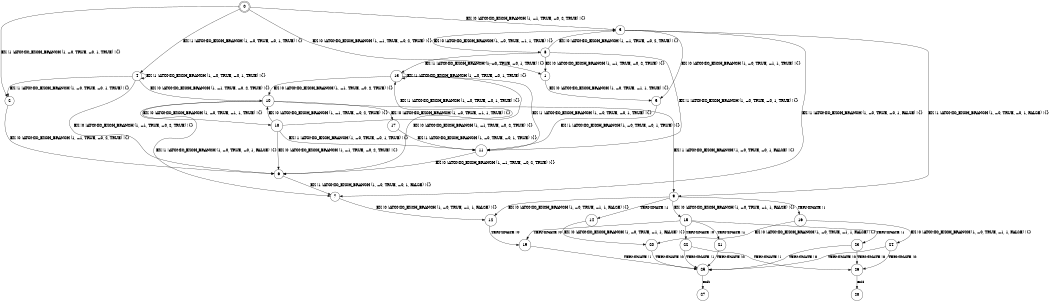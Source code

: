 digraph BCG {
size = "7, 10.5";
center = TRUE;
node [shape = circle];
0 [peripheries = 2];
0 -> 1 [label = "EX !0 !ATOMIC_EXCH_BRANCH (1, +1, TRUE, +0, 2, TRUE) !{}"];
0 -> 2 [label = "EX !1 !ATOMIC_EXCH_BRANCH (1, +0, TRUE, +0, 1, TRUE) !{}"];
0 -> 3 [label = "EX !0 !ATOMIC_EXCH_BRANCH (1, +1, TRUE, +0, 2, TRUE) !{}"];
0 -> 4 [label = "EX !1 !ATOMIC_EXCH_BRANCH (1, +0, TRUE, +0, 1, TRUE) !{}"];
1 -> 5 [label = "EX !0 !ATOMIC_EXCH_BRANCH (1, +0, TRUE, +1, 1, TRUE) !{}"];
2 -> 6 [label = "EX !0 !ATOMIC_EXCH_BRANCH (1, +1, TRUE, +0, 2, TRUE) !{}"];
3 -> 5 [label = "EX !0 !ATOMIC_EXCH_BRANCH (1, +0, TRUE, +1, 1, TRUE) !{}"];
3 -> 7 [label = "EX !1 !ATOMIC_EXCH_BRANCH (1, +0, TRUE, +0, 1, FALSE) !{}"];
3 -> 8 [label = "EX !0 !ATOMIC_EXCH_BRANCH (1, +0, TRUE, +1, 1, TRUE) !{}"];
3 -> 9 [label = "EX !1 !ATOMIC_EXCH_BRANCH (1, +0, TRUE, +0, 1, FALSE) !{}"];
4 -> 2 [label = "EX !1 !ATOMIC_EXCH_BRANCH (1, +0, TRUE, +0, 1, TRUE) !{}"];
4 -> 6 [label = "EX !0 !ATOMIC_EXCH_BRANCH (1, +1, TRUE, +0, 2, TRUE) !{}"];
4 -> 4 [label = "EX !1 !ATOMIC_EXCH_BRANCH (1, +0, TRUE, +0, 1, TRUE) !{}"];
4 -> 10 [label = "EX !0 !ATOMIC_EXCH_BRANCH (1, +1, TRUE, +0, 2, TRUE) !{}"];
5 -> 11 [label = "EX !1 !ATOMIC_EXCH_BRANCH (1, +0, TRUE, +0, 1, TRUE) !{}"];
6 -> 7 [label = "EX !1 !ATOMIC_EXCH_BRANCH (1, +0, TRUE, +0, 1, FALSE) !{}"];
7 -> 12 [label = "EX !0 !ATOMIC_EXCH_BRANCH (1, +0, TRUE, +1, 1, FALSE) !{}"];
8 -> 1 [label = "EX !0 !ATOMIC_EXCH_BRANCH (1, +1, TRUE, +0, 2, TRUE) !{}"];
8 -> 11 [label = "EX !1 !ATOMIC_EXCH_BRANCH (1, +0, TRUE, +0, 1, TRUE) !{}"];
8 -> 3 [label = "EX !0 !ATOMIC_EXCH_BRANCH (1, +1, TRUE, +0, 2, TRUE) !{}"];
8 -> 13 [label = "EX !1 !ATOMIC_EXCH_BRANCH (1, +0, TRUE, +0, 1, TRUE) !{}"];
9 -> 12 [label = "EX !0 !ATOMIC_EXCH_BRANCH (1, +0, TRUE, +1, 1, FALSE) !{}"];
9 -> 14 [label = "TERMINATE !1"];
9 -> 15 [label = "EX !0 !ATOMIC_EXCH_BRANCH (1, +0, TRUE, +1, 1, FALSE) !{}"];
9 -> 16 [label = "TERMINATE !1"];
10 -> 17 [label = "EX !0 !ATOMIC_EXCH_BRANCH (1, +0, TRUE, +1, 1, TRUE) !{}"];
10 -> 7 [label = "EX !1 !ATOMIC_EXCH_BRANCH (1, +0, TRUE, +0, 1, FALSE) !{}"];
10 -> 18 [label = "EX !0 !ATOMIC_EXCH_BRANCH (1, +0, TRUE, +1, 1, TRUE) !{}"];
10 -> 9 [label = "EX !1 !ATOMIC_EXCH_BRANCH (1, +0, TRUE, +0, 1, FALSE) !{}"];
11 -> 6 [label = "EX !0 !ATOMIC_EXCH_BRANCH (1, +1, TRUE, +0, 2, TRUE) !{}"];
12 -> 19 [label = "TERMINATE !0"];
13 -> 6 [label = "EX !0 !ATOMIC_EXCH_BRANCH (1, +1, TRUE, +0, 2, TRUE) !{}"];
13 -> 11 [label = "EX !1 !ATOMIC_EXCH_BRANCH (1, +0, TRUE, +0, 1, TRUE) !{}"];
13 -> 10 [label = "EX !0 !ATOMIC_EXCH_BRANCH (1, +1, TRUE, +0, 2, TRUE) !{}"];
13 -> 13 [label = "EX !1 !ATOMIC_EXCH_BRANCH (1, +0, TRUE, +0, 1, TRUE) !{}"];
14 -> 20 [label = "EX !0 !ATOMIC_EXCH_BRANCH (1, +0, TRUE, +1, 1, FALSE) !{}"];
15 -> 19 [label = "TERMINATE !0"];
15 -> 21 [label = "TERMINATE !1"];
15 -> 22 [label = "TERMINATE !0"];
15 -> 23 [label = "TERMINATE !1"];
16 -> 20 [label = "EX !0 !ATOMIC_EXCH_BRANCH (1, +0, TRUE, +1, 1, FALSE) !{}"];
16 -> 24 [label = "EX !0 !ATOMIC_EXCH_BRANCH (1, +0, TRUE, +1, 1, FALSE) !{}"];
17 -> 11 [label = "EX !1 !ATOMIC_EXCH_BRANCH (1, +0, TRUE, +0, 1, TRUE) !{}"];
18 -> 6 [label = "EX !0 !ATOMIC_EXCH_BRANCH (1, +1, TRUE, +0, 2, TRUE) !{}"];
18 -> 11 [label = "EX !1 !ATOMIC_EXCH_BRANCH (1, +0, TRUE, +0, 1, TRUE) !{}"];
18 -> 10 [label = "EX !0 !ATOMIC_EXCH_BRANCH (1, +1, TRUE, +0, 2, TRUE) !{}"];
18 -> 13 [label = "EX !1 !ATOMIC_EXCH_BRANCH (1, +0, TRUE, +0, 1, TRUE) !{}"];
19 -> 25 [label = "TERMINATE !1"];
20 -> 25 [label = "TERMINATE !0"];
21 -> 25 [label = "TERMINATE !0"];
22 -> 25 [label = "TERMINATE !1"];
22 -> 26 [label = "TERMINATE !1"];
23 -> 25 [label = "TERMINATE !0"];
23 -> 26 [label = "TERMINATE !0"];
24 -> 25 [label = "TERMINATE !0"];
24 -> 26 [label = "TERMINATE !0"];
25 -> 27 [label = "exit"];
26 -> 28 [label = "exit"];
}
